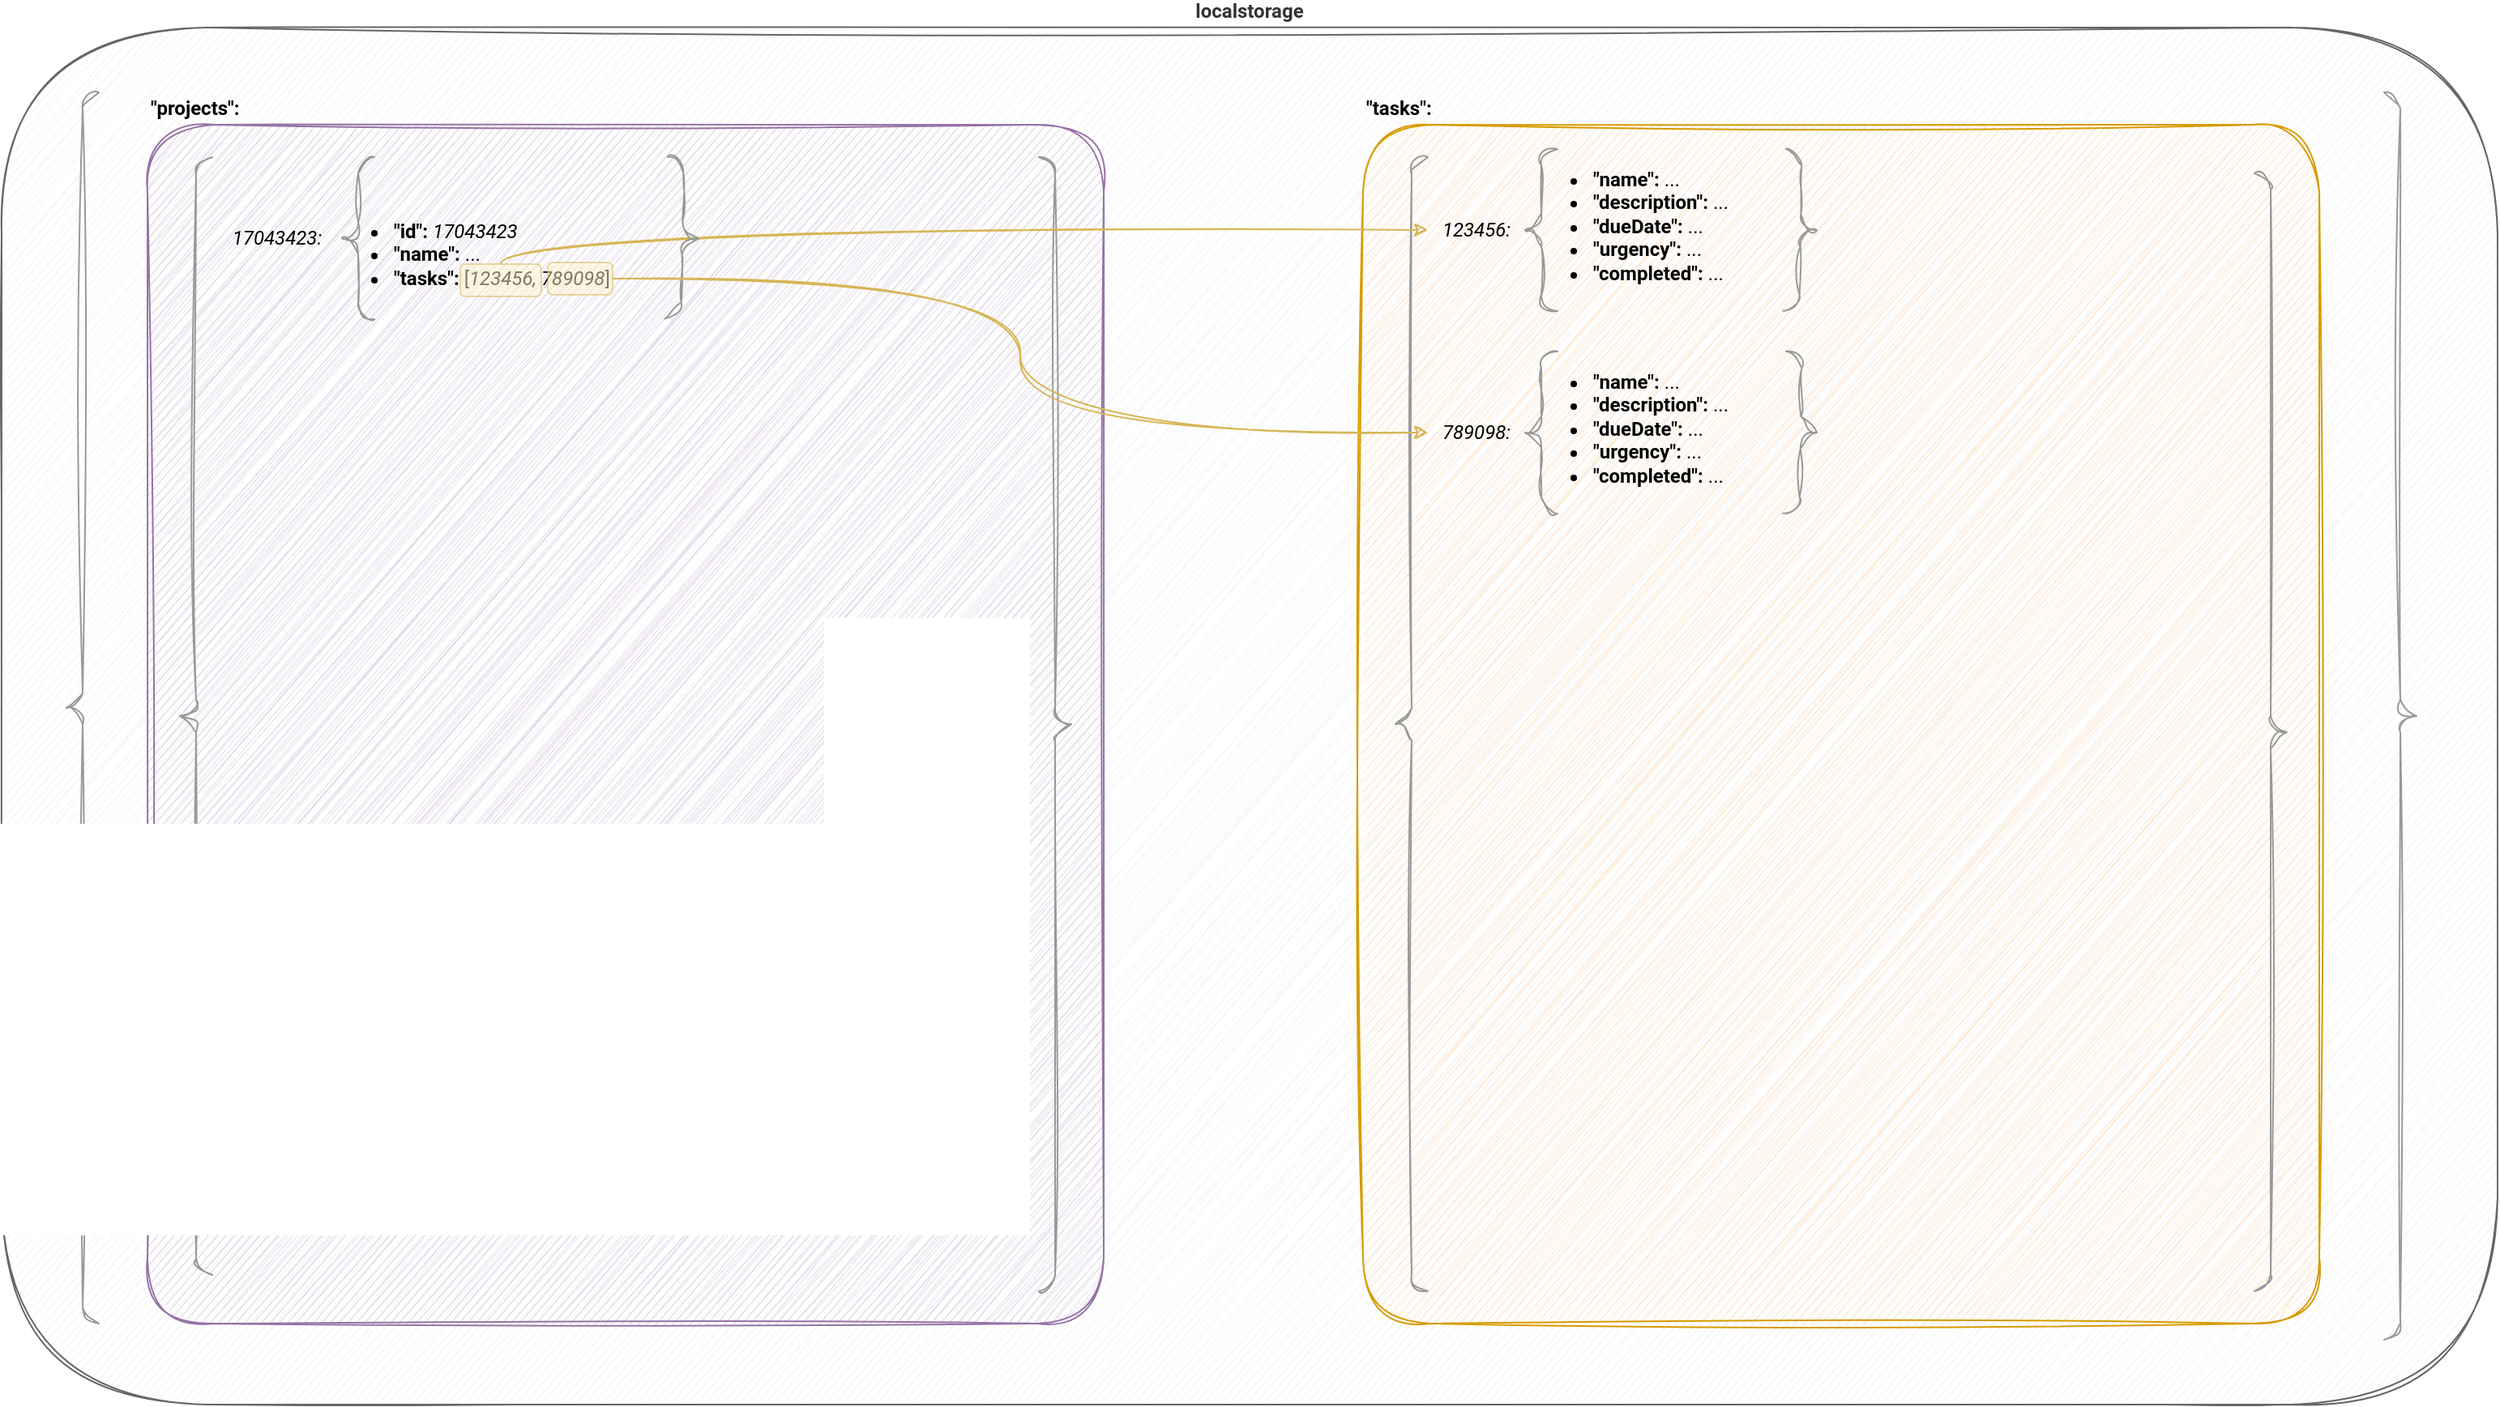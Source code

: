 <mxfile version="24.4.0" type="device">
  <diagram name="Page-1" id="iCd83VONYyglG_LTdbsO">
    <mxGraphModel dx="840" dy="494" grid="1" gridSize="10" guides="1" tooltips="1" connect="1" arrows="1" fold="1" page="1" pageScale="1" pageWidth="1600" pageHeight="900" math="0" shadow="0">
      <root>
        <mxCell id="0" />
        <mxCell id="1" parent="0" />
        <mxCell id="WSc9oac2RAKXXEn_DxE--2" value="&lt;b&gt;&lt;font data-font-src=&quot;https://fonts.googleapis.com/css?family=Roboto&quot; face=&quot;Roboto&quot;&gt;localstorage&lt;/font&gt;&lt;/b&gt;" style="rounded=1;whiteSpace=wrap;html=1;sketch=1;hachureGap=4;jiggle=2;curveFitting=1;fontFamily=Architects Daughter;fontSource=https%3A%2F%2Ffonts.googleapis.com%2Fcss%3Ffamily%3DArchitects%2BDaughter;horizontal=1;verticalAlign=bottom;labelPosition=center;verticalLabelPosition=top;align=center;fillColor=#f5f5f5;fontColor=#333333;strokeColor=#666666;movable=0;resizable=0;rotatable=0;deletable=0;editable=0;locked=1;connectable=0;" vertex="1" parent="1">
          <mxGeometry x="30" y="20" width="1540" height="850" as="geometry" />
        </mxCell>
        <mxCell id="WSc9oac2RAKXXEn_DxE--3" value="" style="labelPosition=right;align=left;strokeWidth=1;shape=mxgraph.mockup.markup.curlyBrace;html=1;shadow=0;dashed=0;strokeColor=#999999;direction=north;rounded=1;sketch=1;hachureGap=4;jiggle=2;curveFitting=1;verticalAlign=middle;fontFamily=Architects Daughter;fontSource=https%3A%2F%2Ffonts.googleapis.com%2Fcss%3Ffamily%3DArchitects%2BDaughter;fontSize=12;fontColor=default;fillColor=default;" vertex="1" parent="1">
          <mxGeometry x="70" y="60" width="20" height="760" as="geometry" />
        </mxCell>
        <mxCell id="WSc9oac2RAKXXEn_DxE--4" value="" style="labelPosition=right;align=left;strokeWidth=1;shape=mxgraph.mockup.markup.curlyBrace;html=1;shadow=0;dashed=0;strokeColor=#999999;direction=north;rounded=1;sketch=1;hachureGap=4;jiggle=2;curveFitting=1;verticalAlign=middle;fontFamily=Architects Daughter;fontSource=https%3A%2F%2Ffonts.googleapis.com%2Fcss%3Ffamily%3DArchitects%2BDaughter;fontSize=12;fontColor=default;fillColor=default;rotation=-180;" vertex="1" parent="1">
          <mxGeometry x="1500" y="60" width="20" height="770" as="geometry" />
        </mxCell>
        <mxCell id="WSc9oac2RAKXXEn_DxE--5" value="&lt;b&gt;&lt;font face=&quot;Roboto&quot; data-font-src=&quot;https://fonts.googleapis.com/css?family=Roboto&quot;&gt;&quot;projects&quot;:&lt;/font&gt;&lt;/b&gt;" style="rounded=1;whiteSpace=wrap;html=1;sketch=1;hachureGap=4;jiggle=2;curveFitting=1;strokeColor=#9673a6;align=left;verticalAlign=bottom;fontFamily=Architects Daughter;fontSource=https%3A%2F%2Ffonts.googleapis.com%2Fcss%3Ffamily%3DArchitects%2BDaughter;fontSize=12;fillColor=#e1d5e7;arcSize=7;labelPosition=center;verticalLabelPosition=top;" vertex="1" parent="1">
          <mxGeometry x="120" y="80" width="590" height="740" as="geometry" />
        </mxCell>
        <mxCell id="WSc9oac2RAKXXEn_DxE--6" value="&lt;b&gt;&lt;font face=&quot;Roboto&quot;&gt;&quot;tasks&quot;:&lt;/font&gt;&lt;/b&gt;" style="rounded=1;whiteSpace=wrap;html=1;sketch=1;hachureGap=4;jiggle=2;curveFitting=1;strokeColor=#d79b00;align=left;verticalAlign=bottom;fontFamily=Architects Daughter;fontSource=https%3A%2F%2Ffonts.googleapis.com%2Fcss%3Ffamily%3DArchitects%2BDaughter;fontSize=12;fillColor=#ffe6cc;arcSize=7;labelPosition=center;verticalLabelPosition=top;" vertex="1" parent="1">
          <mxGeometry x="870" y="80" width="590" height="740" as="geometry" />
        </mxCell>
        <mxCell id="WSc9oac2RAKXXEn_DxE--7" value="" style="labelPosition=right;align=left;strokeWidth=1;shape=mxgraph.mockup.markup.curlyBrace;html=1;shadow=0;dashed=0;strokeColor=#999999;direction=north;rounded=1;sketch=1;hachureGap=4;jiggle=2;curveFitting=1;verticalAlign=middle;fontFamily=Architects Daughter;fontSource=https%3A%2F%2Ffonts.googleapis.com%2Fcss%3Ffamily%3DArchitects%2BDaughter;fontSize=12;fontColor=default;fillColor=default;" vertex="1" parent="1">
          <mxGeometry x="140" y="100" width="20" height="690" as="geometry" />
        </mxCell>
        <mxCell id="WSc9oac2RAKXXEn_DxE--8" value="" style="labelPosition=right;align=left;strokeWidth=1;shape=mxgraph.mockup.markup.curlyBrace;html=1;shadow=0;dashed=0;strokeColor=#999999;direction=north;rounded=1;sketch=1;hachureGap=4;jiggle=2;curveFitting=1;verticalAlign=middle;fontFamily=Architects Daughter;fontSource=https%3A%2F%2Ffonts.googleapis.com%2Fcss%3Ffamily%3DArchitects%2BDaughter;fontSize=12;fontColor=default;fillColor=default;" vertex="1" parent="1">
          <mxGeometry x="890" y="100" width="20" height="700" as="geometry" />
        </mxCell>
        <mxCell id="WSc9oac2RAKXXEn_DxE--9" value="" style="labelPosition=right;align=left;strokeWidth=1;shape=mxgraph.mockup.markup.curlyBrace;html=1;shadow=0;dashed=0;strokeColor=#999999;direction=north;rounded=1;sketch=1;hachureGap=4;jiggle=2;curveFitting=1;verticalAlign=middle;fontFamily=Architects Daughter;fontSource=https%3A%2F%2Ffonts.googleapis.com%2Fcss%3Ffamily%3DArchitects%2BDaughter;fontSize=12;fontColor=default;fillColor=default;rotation=-180;" vertex="1" parent="1">
          <mxGeometry x="1420" y="110" width="20" height="690" as="geometry" />
        </mxCell>
        <mxCell id="WSc9oac2RAKXXEn_DxE--10" value="" style="labelPosition=right;align=left;strokeWidth=1;shape=mxgraph.mockup.markup.curlyBrace;html=1;shadow=0;dashed=0;strokeColor=#999999;direction=north;rounded=1;sketch=1;hachureGap=4;jiggle=2;curveFitting=1;verticalAlign=middle;fontFamily=Architects Daughter;fontSource=https%3A%2F%2Ffonts.googleapis.com%2Fcss%3Ffamily%3DArchitects%2BDaughter;fontSize=12;fontColor=default;fillColor=default;rotation=-180;" vertex="1" parent="1">
          <mxGeometry x="670" y="100" width="20" height="700" as="geometry" />
        </mxCell>
        <mxCell id="WSc9oac2RAKXXEn_DxE--11" value="&lt;i&gt;17043423:&lt;/i&gt;" style="text;html=1;align=center;verticalAlign=middle;whiteSpace=wrap;rounded=0;fontFamily=Roboto;fontSource=https%3A%2F%2Ffonts.googleapis.com%2Fcss%3Ffamily%3DRoboto;fontSize=12;fontColor=default;" vertex="1" parent="1">
          <mxGeometry x="170" y="135" width="60" height="30" as="geometry" />
        </mxCell>
        <mxCell id="WSc9oac2RAKXXEn_DxE--12" value="" style="labelPosition=right;align=left;strokeWidth=1;shape=mxgraph.mockup.markup.curlyBrace;html=1;shadow=0;dashed=0;strokeColor=#999999;direction=north;rounded=1;sketch=1;hachureGap=4;jiggle=2;curveFitting=1;verticalAlign=middle;fontFamily=Architects Daughter;fontSource=https%3A%2F%2Ffonts.googleapis.com%2Fcss%3Ffamily%3DArchitects%2BDaughter;fontSize=12;fontColor=default;fillColor=default;" vertex="1" parent="1">
          <mxGeometry x="240" y="100" width="20" height="100" as="geometry" />
        </mxCell>
        <mxCell id="WSc9oac2RAKXXEn_DxE--15" value="&lt;ul&gt;&lt;li&gt;&lt;b&gt;&quot;id&quot;:&amp;nbsp;&lt;/b&gt;&lt;i style=&quot;text-align: center;&quot;&gt;17043423&lt;/i&gt;&lt;/li&gt;&lt;li&gt;&lt;b&gt;&quot;name&quot;:&lt;/b&gt; ...&lt;/li&gt;&lt;li&gt;&lt;b&gt;&quot;tasks&quot;:&lt;/b&gt; [&lt;i&gt;123456, 789098&lt;/i&gt;]&lt;/li&gt;&lt;/ul&gt;" style="text;html=1;align=left;verticalAlign=top;whiteSpace=wrap;rounded=0;fontFamily=Roboto;fontSource=https%3A%2F%2Ffonts.googleapis.com%2Fcss%3Ffamily%3DRoboto;fontSize=12;fontColor=default;horizontal=1;" vertex="1" parent="1">
          <mxGeometry x="230" y="120" width="270" height="60" as="geometry" />
        </mxCell>
        <mxCell id="WSc9oac2RAKXXEn_DxE--16" value="&lt;i&gt;123456:&lt;/i&gt;" style="text;html=1;align=center;verticalAlign=middle;whiteSpace=wrap;rounded=0;fontFamily=Roboto;fontSource=https%3A%2F%2Ffonts.googleapis.com%2Fcss%3Ffamily%3DRoboto;fontSize=12;fontColor=default;" vertex="1" parent="1">
          <mxGeometry x="910" y="130" width="60" height="30" as="geometry" />
        </mxCell>
        <mxCell id="WSc9oac2RAKXXEn_DxE--17" value="&lt;i&gt;789098:&lt;/i&gt;" style="text;html=1;align=center;verticalAlign=middle;whiteSpace=wrap;rounded=0;fontFamily=Roboto;fontSource=https%3A%2F%2Ffonts.googleapis.com%2Fcss%3Ffamily%3DRoboto;fontSize=12;fontColor=default;" vertex="1" parent="1">
          <mxGeometry x="910" y="255" width="60" height="30" as="geometry" />
        </mxCell>
        <mxCell id="WSc9oac2RAKXXEn_DxE--18" value="" style="labelPosition=right;align=left;strokeWidth=1;shape=mxgraph.mockup.markup.curlyBrace;html=1;shadow=0;dashed=0;strokeColor=#999999;direction=north;rounded=1;sketch=1;hachureGap=4;jiggle=2;curveFitting=1;verticalAlign=middle;fontFamily=Architects Daughter;fontSource=https%3A%2F%2Ffonts.googleapis.com%2Fcss%3Ffamily%3DArchitects%2BDaughter;fontSize=12;fontColor=default;fillColor=default;" vertex="1" parent="1">
          <mxGeometry x="970" y="95" width="20" height="100" as="geometry" />
        </mxCell>
        <mxCell id="WSc9oac2RAKXXEn_DxE--19" value="&lt;ul&gt;&lt;li&gt;&lt;b&gt;&quot;name&quot;:&lt;/b&gt; ...&lt;/li&gt;&lt;li&gt;&lt;b&gt;&quot;description&quot;:&lt;/b&gt;&amp;nbsp;...&lt;/li&gt;&lt;li&gt;&lt;b&gt;&quot;dueDate&quot;:&lt;/b&gt;&amp;nbsp;...&lt;/li&gt;&lt;li&gt;&lt;b&gt;&quot;urgency&quot;: &lt;/b&gt;...&lt;/li&gt;&lt;li&gt;&lt;b&gt;&quot;completed&quot;: &lt;/b&gt;...&lt;/li&gt;&lt;/ul&gt;" style="text;html=1;align=left;verticalAlign=top;whiteSpace=wrap;rounded=0;fontFamily=Roboto;fontSource=https%3A%2F%2Ffonts.googleapis.com%2Fcss%3Ffamily%3DRoboto;fontSize=12;fontColor=default;horizontal=1;" vertex="1" parent="1">
          <mxGeometry x="970" y="87.5" width="150" height="125" as="geometry" />
        </mxCell>
        <mxCell id="WSc9oac2RAKXXEn_DxE--21" style="edgeStyle=orthogonalEdgeStyle;rounded=0;sketch=1;hachureGap=4;jiggle=2;curveFitting=1;orthogonalLoop=1;jettySize=auto;html=1;entryX=0;entryY=0.5;entryDx=0;entryDy=0;fontFamily=Roboto;fontSource=https%3A%2F%2Ffonts.googleapis.com%2Fcss%3Ffamily%3DRoboto;fontSize=12;fontColor=default;exitX=0.5;exitY=0;exitDx=0;exitDy=0;curved=1;fillColor=#fff2cc;strokeColor=#d6b656;" edge="1" parent="1" source="WSc9oac2RAKXXEn_DxE--20" target="WSc9oac2RAKXXEn_DxE--16">
          <mxGeometry relative="1" as="geometry" />
        </mxCell>
        <mxCell id="WSc9oac2RAKXXEn_DxE--20" value="" style="rounded=1;whiteSpace=wrap;html=1;align=center;verticalAlign=middle;fontFamily=Roboto;fontSource=https%3A%2F%2Ffonts.googleapis.com%2Fcss%3Ffamily%3DRoboto;fontSize=12;fillColor=#fff2cc;strokeColor=#d6b656;opacity=50;" vertex="1" parent="1">
          <mxGeometry x="313" y="166" width="50" height="20" as="geometry" />
        </mxCell>
        <mxCell id="WSc9oac2RAKXXEn_DxE--22" value="" style="labelPosition=right;align=left;strokeWidth=1;shape=mxgraph.mockup.markup.curlyBrace;html=1;shadow=0;dashed=0;strokeColor=#999999;direction=north;rounded=1;sketch=1;hachureGap=4;jiggle=2;curveFitting=1;verticalAlign=middle;fontFamily=Architects Daughter;fontSource=https%3A%2F%2Ffonts.googleapis.com%2Fcss%3Ffamily%3DArchitects%2BDaughter;fontSize=12;fontColor=default;fillColor=default;rotation=-179;" vertex="1" parent="1">
          <mxGeometry x="440" y="100" width="20" height="100" as="geometry" />
        </mxCell>
        <mxCell id="WSc9oac2RAKXXEn_DxE--23" value="" style="labelPosition=right;align=left;strokeWidth=1;shape=mxgraph.mockup.markup.curlyBrace;html=1;shadow=0;dashed=0;strokeColor=#999999;direction=north;rounded=1;sketch=1;hachureGap=4;jiggle=2;curveFitting=1;verticalAlign=middle;fontFamily=Architects Daughter;fontSource=https%3A%2F%2Ffonts.googleapis.com%2Fcss%3Ffamily%3DArchitects%2BDaughter;fontSize=12;fontColor=default;fillColor=default;rotation=-179;" vertex="1" parent="1">
          <mxGeometry x="1130" y="95" width="20" height="100" as="geometry" />
        </mxCell>
        <mxCell id="WSc9oac2RAKXXEn_DxE--26" value="" style="labelPosition=right;align=left;strokeWidth=1;shape=mxgraph.mockup.markup.curlyBrace;html=1;shadow=0;dashed=0;strokeColor=#999999;direction=north;rounded=1;sketch=1;hachureGap=4;jiggle=2;curveFitting=1;verticalAlign=middle;fontFamily=Architects Daughter;fontSource=https%3A%2F%2Ffonts.googleapis.com%2Fcss%3Ffamily%3DArchitects%2BDaughter;fontSize=12;fontColor=default;fillColor=default;" vertex="1" parent="1">
          <mxGeometry x="970" y="220" width="20" height="100" as="geometry" />
        </mxCell>
        <mxCell id="WSc9oac2RAKXXEn_DxE--27" value="&lt;ul&gt;&lt;li&gt;&lt;b&gt;&quot;name&quot;:&lt;/b&gt; ...&lt;/li&gt;&lt;li&gt;&lt;b&gt;&quot;description&quot;:&lt;/b&gt;&amp;nbsp;...&lt;/li&gt;&lt;li&gt;&lt;b&gt;&quot;dueDate&quot;:&lt;/b&gt;&amp;nbsp;...&lt;/li&gt;&lt;li&gt;&lt;b&gt;&quot;urgency&quot;: &lt;/b&gt;...&lt;/li&gt;&lt;li&gt;&lt;b&gt;&quot;completed&quot;: &lt;/b&gt;...&lt;/li&gt;&lt;/ul&gt;" style="text;html=1;align=left;verticalAlign=top;whiteSpace=wrap;rounded=0;fontFamily=Roboto;fontSource=https%3A%2F%2Ffonts.googleapis.com%2Fcss%3Ffamily%3DRoboto;fontSize=12;fontColor=default;horizontal=1;" vertex="1" parent="1">
          <mxGeometry x="970" y="212.5" width="150" height="125" as="geometry" />
        </mxCell>
        <mxCell id="WSc9oac2RAKXXEn_DxE--28" value="" style="labelPosition=right;align=left;strokeWidth=1;shape=mxgraph.mockup.markup.curlyBrace;html=1;shadow=0;dashed=0;strokeColor=#999999;direction=north;rounded=1;sketch=1;hachureGap=4;jiggle=2;curveFitting=1;verticalAlign=middle;fontFamily=Architects Daughter;fontSource=https%3A%2F%2Ffonts.googleapis.com%2Fcss%3Ffamily%3DArchitects%2BDaughter;fontSize=12;fontColor=default;fillColor=default;rotation=-179;" vertex="1" parent="1">
          <mxGeometry x="1130" y="220" width="20" height="100" as="geometry" />
        </mxCell>
        <mxCell id="WSc9oac2RAKXXEn_DxE--31" style="edgeStyle=orthogonalEdgeStyle;curved=1;rounded=0;sketch=1;hachureGap=4;jiggle=2;curveFitting=1;orthogonalLoop=1;jettySize=auto;html=1;entryX=0;entryY=0.5;entryDx=0;entryDy=0;strokeColor=#d6b656;align=center;verticalAlign=middle;fontFamily=Roboto;fontSource=https%3A%2F%2Ffonts.googleapis.com%2Fcss%3Ffamily%3DRoboto;fontSize=12;fontColor=default;labelBackgroundColor=default;endArrow=classic;fillColor=#fff2cc;" edge="1" parent="1" source="WSc9oac2RAKXXEn_DxE--29" target="WSc9oac2RAKXXEn_DxE--17">
          <mxGeometry relative="1" as="geometry" />
        </mxCell>
        <mxCell id="WSc9oac2RAKXXEn_DxE--29" value="" style="rounded=1;whiteSpace=wrap;html=1;align=center;verticalAlign=middle;fontFamily=Roboto;fontSource=https%3A%2F%2Ffonts.googleapis.com%2Fcss%3Ffamily%3DRoboto;fontSize=12;fillColor=#fff2cc;strokeColor=#d6b656;opacity=50;" vertex="1" parent="1">
          <mxGeometry x="367" y="165" width="40" height="20" as="geometry" />
        </mxCell>
      </root>
    </mxGraphModel>
  </diagram>
</mxfile>
